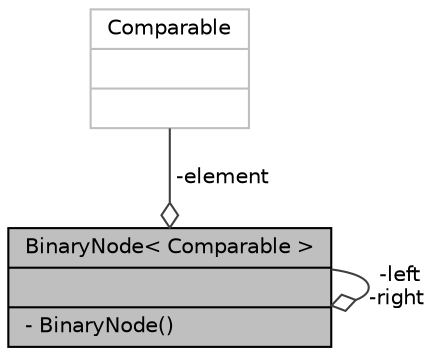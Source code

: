 digraph "BinaryNode&lt; Comparable &gt;"
{
 // LATEX_PDF_SIZE
  bgcolor="transparent";
  edge [fontname="Helvetica",fontsize="10",labelfontname="Helvetica",labelfontsize="10"];
  node [fontname="Helvetica",fontsize="10",shape=record];
  Node1 [label="{BinaryNode\< Comparable \>\n||- BinaryNode()\l}",height=0.2,width=0.4,color="black", fillcolor="grey75", style="filled", fontcolor="black",tooltip=" "];
  Node1 -> Node1 [color="grey25",fontsize="10",style="solid",label=" -left\n-right" ,arrowhead="odiamond",fontname="Helvetica"];
  Node2 -> Node1 [color="grey25",fontsize="10",style="solid",label=" -element" ,arrowhead="odiamond",fontname="Helvetica"];
  Node2 [label="{Comparable\n||}",height=0.2,width=0.4,color="grey75",tooltip=" "];
}
